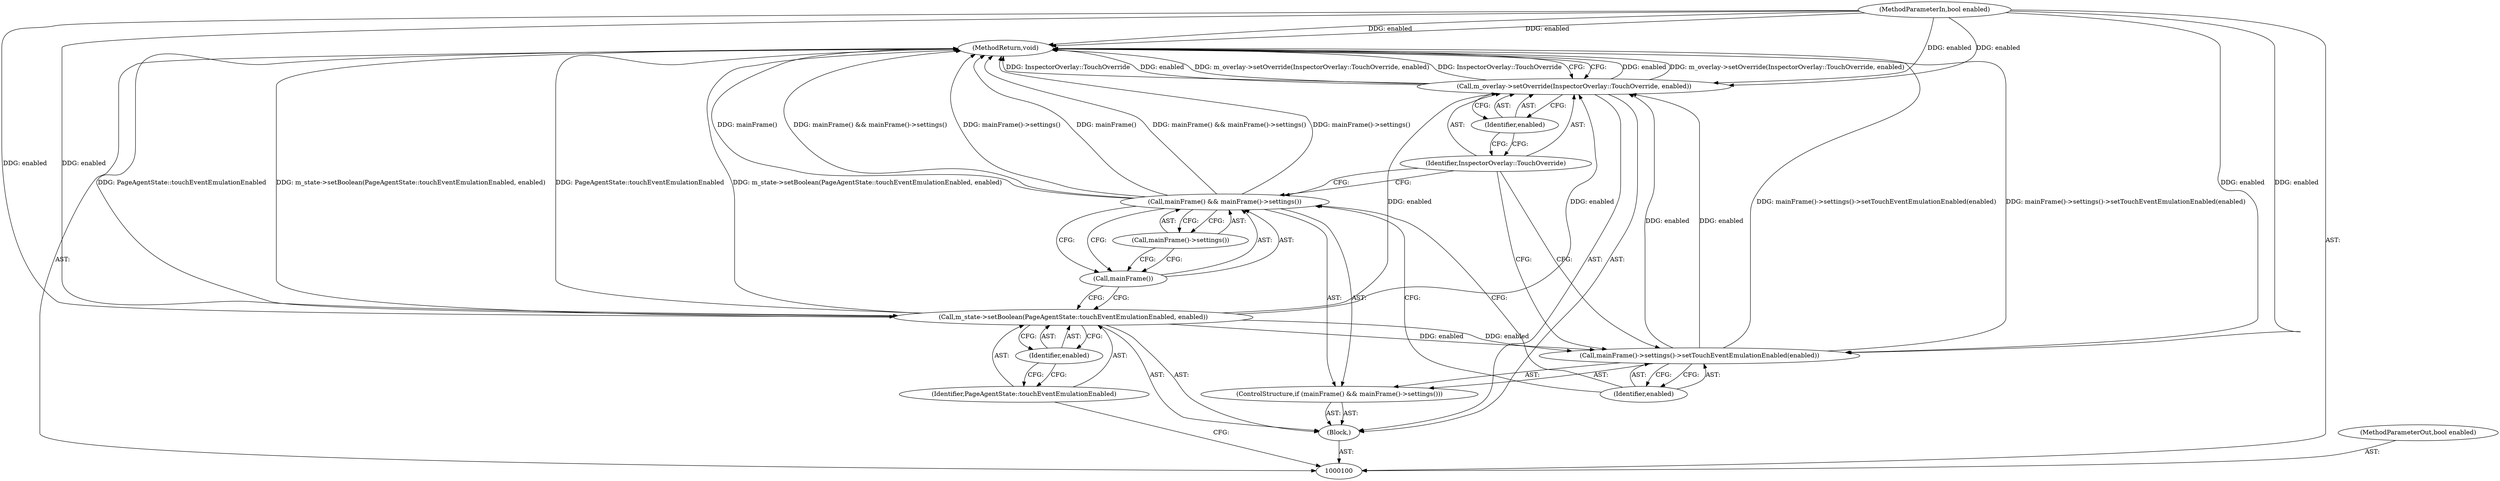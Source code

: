 digraph "1_Chrome_d4cd2b2c0953ad7e9fa988c234eb9361be80fe81_16" {
"1000115" [label="(MethodReturn,void)"];
"1000101" [label="(MethodParameterIn,bool enabled)"];
"1000145" [label="(MethodParameterOut,bool enabled)"];
"1000102" [label="(Block,)"];
"1000104" [label="(Identifier,PageAgentState::touchEventEmulationEnabled)"];
"1000103" [label="(Call,m_state->setBoolean(PageAgentState::touchEventEmulationEnabled, enabled))"];
"1000105" [label="(Identifier,enabled)"];
"1000109" [label="(Call,mainFrame()->settings())"];
"1000106" [label="(ControlStructure,if (mainFrame() && mainFrame()->settings()))"];
"1000107" [label="(Call,mainFrame() && mainFrame()->settings())"];
"1000108" [label="(Call,mainFrame())"];
"1000111" [label="(Identifier,enabled)"];
"1000110" [label="(Call,mainFrame()->settings()->setTouchEventEmulationEnabled(enabled))"];
"1000113" [label="(Identifier,InspectorOverlay::TouchOverride)"];
"1000112" [label="(Call,m_overlay->setOverride(InspectorOverlay::TouchOverride, enabled))"];
"1000114" [label="(Identifier,enabled)"];
"1000115" -> "1000100"  [label="AST: "];
"1000115" -> "1000112"  [label="CFG: "];
"1000107" -> "1000115"  [label="DDG: mainFrame()"];
"1000107" -> "1000115"  [label="DDG: mainFrame() && mainFrame()->settings()"];
"1000107" -> "1000115"  [label="DDG: mainFrame()->settings()"];
"1000103" -> "1000115"  [label="DDG: PageAgentState::touchEventEmulationEnabled"];
"1000103" -> "1000115"  [label="DDG: m_state->setBoolean(PageAgentState::touchEventEmulationEnabled, enabled)"];
"1000112" -> "1000115"  [label="DDG: enabled"];
"1000112" -> "1000115"  [label="DDG: m_overlay->setOverride(InspectorOverlay::TouchOverride, enabled)"];
"1000112" -> "1000115"  [label="DDG: InspectorOverlay::TouchOverride"];
"1000101" -> "1000115"  [label="DDG: enabled"];
"1000110" -> "1000115"  [label="DDG: mainFrame()->settings()->setTouchEventEmulationEnabled(enabled)"];
"1000101" -> "1000100"  [label="AST: "];
"1000101" -> "1000115"  [label="DDG: enabled"];
"1000101" -> "1000103"  [label="DDG: enabled"];
"1000101" -> "1000110"  [label="DDG: enabled"];
"1000101" -> "1000112"  [label="DDG: enabled"];
"1000145" -> "1000100"  [label="AST: "];
"1000102" -> "1000100"  [label="AST: "];
"1000103" -> "1000102"  [label="AST: "];
"1000106" -> "1000102"  [label="AST: "];
"1000112" -> "1000102"  [label="AST: "];
"1000104" -> "1000103"  [label="AST: "];
"1000104" -> "1000100"  [label="CFG: "];
"1000105" -> "1000104"  [label="CFG: "];
"1000103" -> "1000102"  [label="AST: "];
"1000103" -> "1000105"  [label="CFG: "];
"1000104" -> "1000103"  [label="AST: "];
"1000105" -> "1000103"  [label="AST: "];
"1000108" -> "1000103"  [label="CFG: "];
"1000103" -> "1000115"  [label="DDG: PageAgentState::touchEventEmulationEnabled"];
"1000103" -> "1000115"  [label="DDG: m_state->setBoolean(PageAgentState::touchEventEmulationEnabled, enabled)"];
"1000101" -> "1000103"  [label="DDG: enabled"];
"1000103" -> "1000110"  [label="DDG: enabled"];
"1000103" -> "1000112"  [label="DDG: enabled"];
"1000105" -> "1000103"  [label="AST: "];
"1000105" -> "1000104"  [label="CFG: "];
"1000103" -> "1000105"  [label="CFG: "];
"1000109" -> "1000107"  [label="AST: "];
"1000109" -> "1000108"  [label="CFG: "];
"1000107" -> "1000109"  [label="CFG: "];
"1000106" -> "1000102"  [label="AST: "];
"1000107" -> "1000106"  [label="AST: "];
"1000110" -> "1000106"  [label="AST: "];
"1000107" -> "1000106"  [label="AST: "];
"1000107" -> "1000108"  [label="CFG: "];
"1000107" -> "1000109"  [label="CFG: "];
"1000108" -> "1000107"  [label="AST: "];
"1000109" -> "1000107"  [label="AST: "];
"1000111" -> "1000107"  [label="CFG: "];
"1000113" -> "1000107"  [label="CFG: "];
"1000107" -> "1000115"  [label="DDG: mainFrame()"];
"1000107" -> "1000115"  [label="DDG: mainFrame() && mainFrame()->settings()"];
"1000107" -> "1000115"  [label="DDG: mainFrame()->settings()"];
"1000108" -> "1000107"  [label="AST: "];
"1000108" -> "1000103"  [label="CFG: "];
"1000109" -> "1000108"  [label="CFG: "];
"1000107" -> "1000108"  [label="CFG: "];
"1000111" -> "1000110"  [label="AST: "];
"1000111" -> "1000107"  [label="CFG: "];
"1000110" -> "1000111"  [label="CFG: "];
"1000110" -> "1000106"  [label="AST: "];
"1000110" -> "1000111"  [label="CFG: "];
"1000111" -> "1000110"  [label="AST: "];
"1000113" -> "1000110"  [label="CFG: "];
"1000110" -> "1000115"  [label="DDG: mainFrame()->settings()->setTouchEventEmulationEnabled(enabled)"];
"1000103" -> "1000110"  [label="DDG: enabled"];
"1000101" -> "1000110"  [label="DDG: enabled"];
"1000110" -> "1000112"  [label="DDG: enabled"];
"1000113" -> "1000112"  [label="AST: "];
"1000113" -> "1000110"  [label="CFG: "];
"1000113" -> "1000107"  [label="CFG: "];
"1000114" -> "1000113"  [label="CFG: "];
"1000112" -> "1000102"  [label="AST: "];
"1000112" -> "1000114"  [label="CFG: "];
"1000113" -> "1000112"  [label="AST: "];
"1000114" -> "1000112"  [label="AST: "];
"1000115" -> "1000112"  [label="CFG: "];
"1000112" -> "1000115"  [label="DDG: enabled"];
"1000112" -> "1000115"  [label="DDG: m_overlay->setOverride(InspectorOverlay::TouchOverride, enabled)"];
"1000112" -> "1000115"  [label="DDG: InspectorOverlay::TouchOverride"];
"1000103" -> "1000112"  [label="DDG: enabled"];
"1000110" -> "1000112"  [label="DDG: enabled"];
"1000101" -> "1000112"  [label="DDG: enabled"];
"1000114" -> "1000112"  [label="AST: "];
"1000114" -> "1000113"  [label="CFG: "];
"1000112" -> "1000114"  [label="CFG: "];
}
